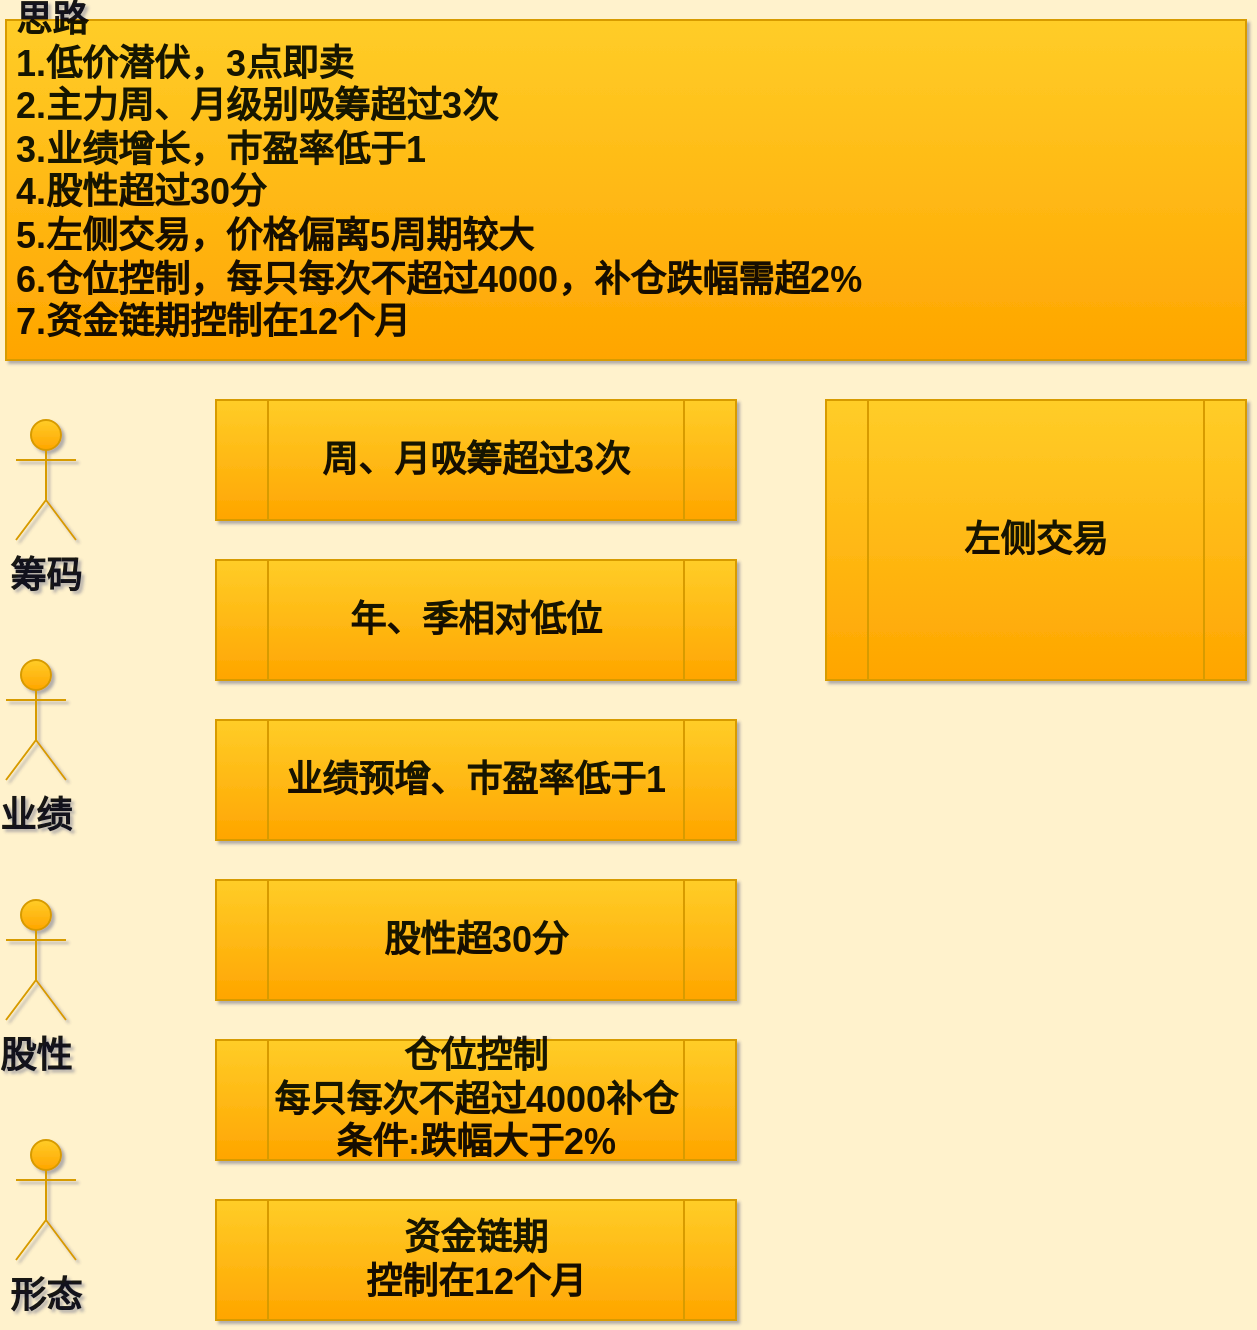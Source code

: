 <mxfile version="12.1.3" type="github" pages="1">
  <diagram id="antKLneOxoVloimx6mmk" name="第 1 页">
    <mxGraphModel dx="1408" dy="1917" grid="1" gridSize="10" guides="1" tooltips="1" connect="1" arrows="1" fold="1" page="1" pageScale="1" pageWidth="827" pageHeight="1169" background="#FFF2CC" math="0" shadow="1">
      <root>
        <mxCell id="0"/>
        <mxCell id="1" parent="0"/>
        <mxCell id="5Nl5XFaOehjqlyuvTrR6-2" value="筹码" style="shape=umlActor;verticalLabelPosition=bottom;labelBackgroundColor=none;verticalAlign=top;outlineConnect=0;fontStyle=1;fontSize=18;labelBorderColor=none;fontFamily=Helvetica;textOpacity=90;fillColor=#ffcd28;strokeColor=#d79b00;gradientColor=#ffa500;" parent="1" vertex="1">
          <mxGeometry x="120" y="130" width="30" height="60" as="geometry"/>
        </mxCell>
        <mxCell id="5Nl5XFaOehjqlyuvTrR6-3" value="业绩" style="shape=umlActor;verticalLabelPosition=bottom;labelBackgroundColor=none;verticalAlign=top;outlineConnect=0;fontStyle=1;fontSize=18;labelBorderColor=none;fontFamily=Helvetica;textOpacity=90;fillColor=#ffcd28;strokeColor=#d79b00;gradientColor=#ffa500;" parent="1" vertex="1">
          <mxGeometry x="115" y="250" width="30" height="60" as="geometry"/>
        </mxCell>
        <mxCell id="5Nl5XFaOehjqlyuvTrR6-4" value="股性" style="shape=umlActor;verticalLabelPosition=bottom;labelBackgroundColor=none;verticalAlign=top;outlineConnect=0;fontStyle=1;fontSize=18;labelBorderColor=none;fontFamily=Helvetica;textOpacity=90;fillColor=#ffcd28;strokeColor=#d79b00;gradientColor=#ffa500;" parent="1" vertex="1">
          <mxGeometry x="115" y="370" width="30" height="60" as="geometry"/>
        </mxCell>
        <mxCell id="5Nl5XFaOehjqlyuvTrR6-5" value="形态" style="shape=umlActor;verticalLabelPosition=bottom;labelBackgroundColor=none;verticalAlign=top;outlineConnect=0;fontStyle=1;fontSize=18;labelBorderColor=none;fontFamily=Helvetica;textOpacity=90;fillColor=#ffcd28;strokeColor=#d79b00;gradientColor=#ffa500;" parent="1" vertex="1">
          <mxGeometry x="120" y="490" width="30" height="60" as="geometry"/>
        </mxCell>
        <mxCell id="5Nl5XFaOehjqlyuvTrR6-6" value="思路&#xa;1.低价潜伏，3点即卖&#xa;2.主力周、月级别吸筹超过3次&#xa;3.业绩增长，市盈率低于1&#xa;4.股性超过30分&#xa;5.左侧交易，价格偏离5周期较大&#xa;6.仓位控制，每只每次不超过4000，补仓跌幅需超2%&#xa;7.资金链期控制在12个月" style="text;strokeColor=#d79b00;fillColor=#ffcd28;spacing=5;spacingTop=-20;whiteSpace=wrap;overflow=hidden;rounded=0;fontStyle=1;fontSize=18;labelBorderColor=none;fontFamily=Helvetica;labelBackgroundColor=none;textOpacity=90;gradientColor=#ffa500;" parent="1" vertex="1">
          <mxGeometry x="115" y="-70" width="620" height="170" as="geometry"/>
        </mxCell>
        <mxCell id="5Nl5XFaOehjqlyuvTrR6-7" value="周、月吸筹超过3次" style="shape=process;whiteSpace=wrap;backgroundOutline=1;fontStyle=1;fontSize=18;labelBorderColor=none;fontFamily=Helvetica;labelBackgroundColor=none;textOpacity=90;fillColor=#ffcd28;strokeColor=#d79b00;gradientColor=#ffa500;" parent="1" vertex="1">
          <mxGeometry x="220" y="120" width="260" height="60" as="geometry"/>
        </mxCell>
        <mxCell id="5Nl5XFaOehjqlyuvTrR6-8" value="年、季相对低位" style="shape=process;whiteSpace=wrap;backgroundOutline=1;fontStyle=1;fontSize=18;labelBorderColor=none;fontFamily=Helvetica;labelBackgroundColor=none;textOpacity=90;fillColor=#ffcd28;strokeColor=#d79b00;gradientColor=#ffa500;" parent="1" vertex="1">
          <mxGeometry x="220" y="200" width="260" height="60" as="geometry"/>
        </mxCell>
        <mxCell id="5Nl5XFaOehjqlyuvTrR6-9" value="业绩预增、市盈率低于1" style="shape=process;whiteSpace=wrap;backgroundOutline=1;fontStyle=1;fontSize=18;labelBorderColor=none;fontFamily=Helvetica;labelBackgroundColor=none;textOpacity=90;fillColor=#ffcd28;strokeColor=#d79b00;gradientColor=#ffa500;" parent="1" vertex="1">
          <mxGeometry x="220" y="280" width="260" height="60" as="geometry"/>
        </mxCell>
        <mxCell id="5Nl5XFaOehjqlyuvTrR6-10" value="股性超30分" style="shape=process;whiteSpace=wrap;backgroundOutline=1;fontStyle=1;fontSize=18;labelBorderColor=none;fontFamily=Helvetica;labelBackgroundColor=none;textOpacity=90;fillColor=#ffcd28;strokeColor=#d79b00;gradientColor=#ffa500;" parent="1" vertex="1">
          <mxGeometry x="220" y="360" width="260" height="60" as="geometry"/>
        </mxCell>
        <mxCell id="5Nl5XFaOehjqlyuvTrR6-11" value="左侧交易" style="shape=process;whiteSpace=wrap;backgroundOutline=1;fontStyle=1;fontSize=18;labelBorderColor=none;fontFamily=Helvetica;labelBackgroundColor=none;textOpacity=90;fillColor=#ffcd28;strokeColor=#d79b00;gradientColor=#ffa500;" parent="1" vertex="1">
          <mxGeometry x="525" y="120" width="210" height="140" as="geometry"/>
        </mxCell>
        <mxCell id="5Nl5XFaOehjqlyuvTrR6-12" value="仓位控制&#xa;每只每次不超过4000补仓条件:跌幅大于2%" style="shape=process;whiteSpace=wrap;backgroundOutline=1;fontStyle=1;fontSize=18;labelBorderColor=none;fontFamily=Helvetica;labelBackgroundColor=none;textOpacity=90;fillColor=#ffcd28;strokeColor=#d79b00;gradientColor=#ffa500;" parent="1" vertex="1">
          <mxGeometry x="220" y="440" width="260" height="60" as="geometry"/>
        </mxCell>
        <mxCell id="5Nl5XFaOehjqlyuvTrR6-13" value="资金链期&#xa;控制在12个月" style="shape=process;whiteSpace=wrap;backgroundOutline=1;fontStyle=1;fontSize=18;labelBorderColor=none;fontFamily=Helvetica;labelBackgroundColor=none;textOpacity=90;fillColor=#ffcd28;strokeColor=#d79b00;gradientColor=#ffa500;" parent="1" vertex="1">
          <mxGeometry x="220" y="520" width="260" height="60" as="geometry"/>
        </mxCell>
      </root>
    </mxGraphModel>
  </diagram>
</mxfile>
